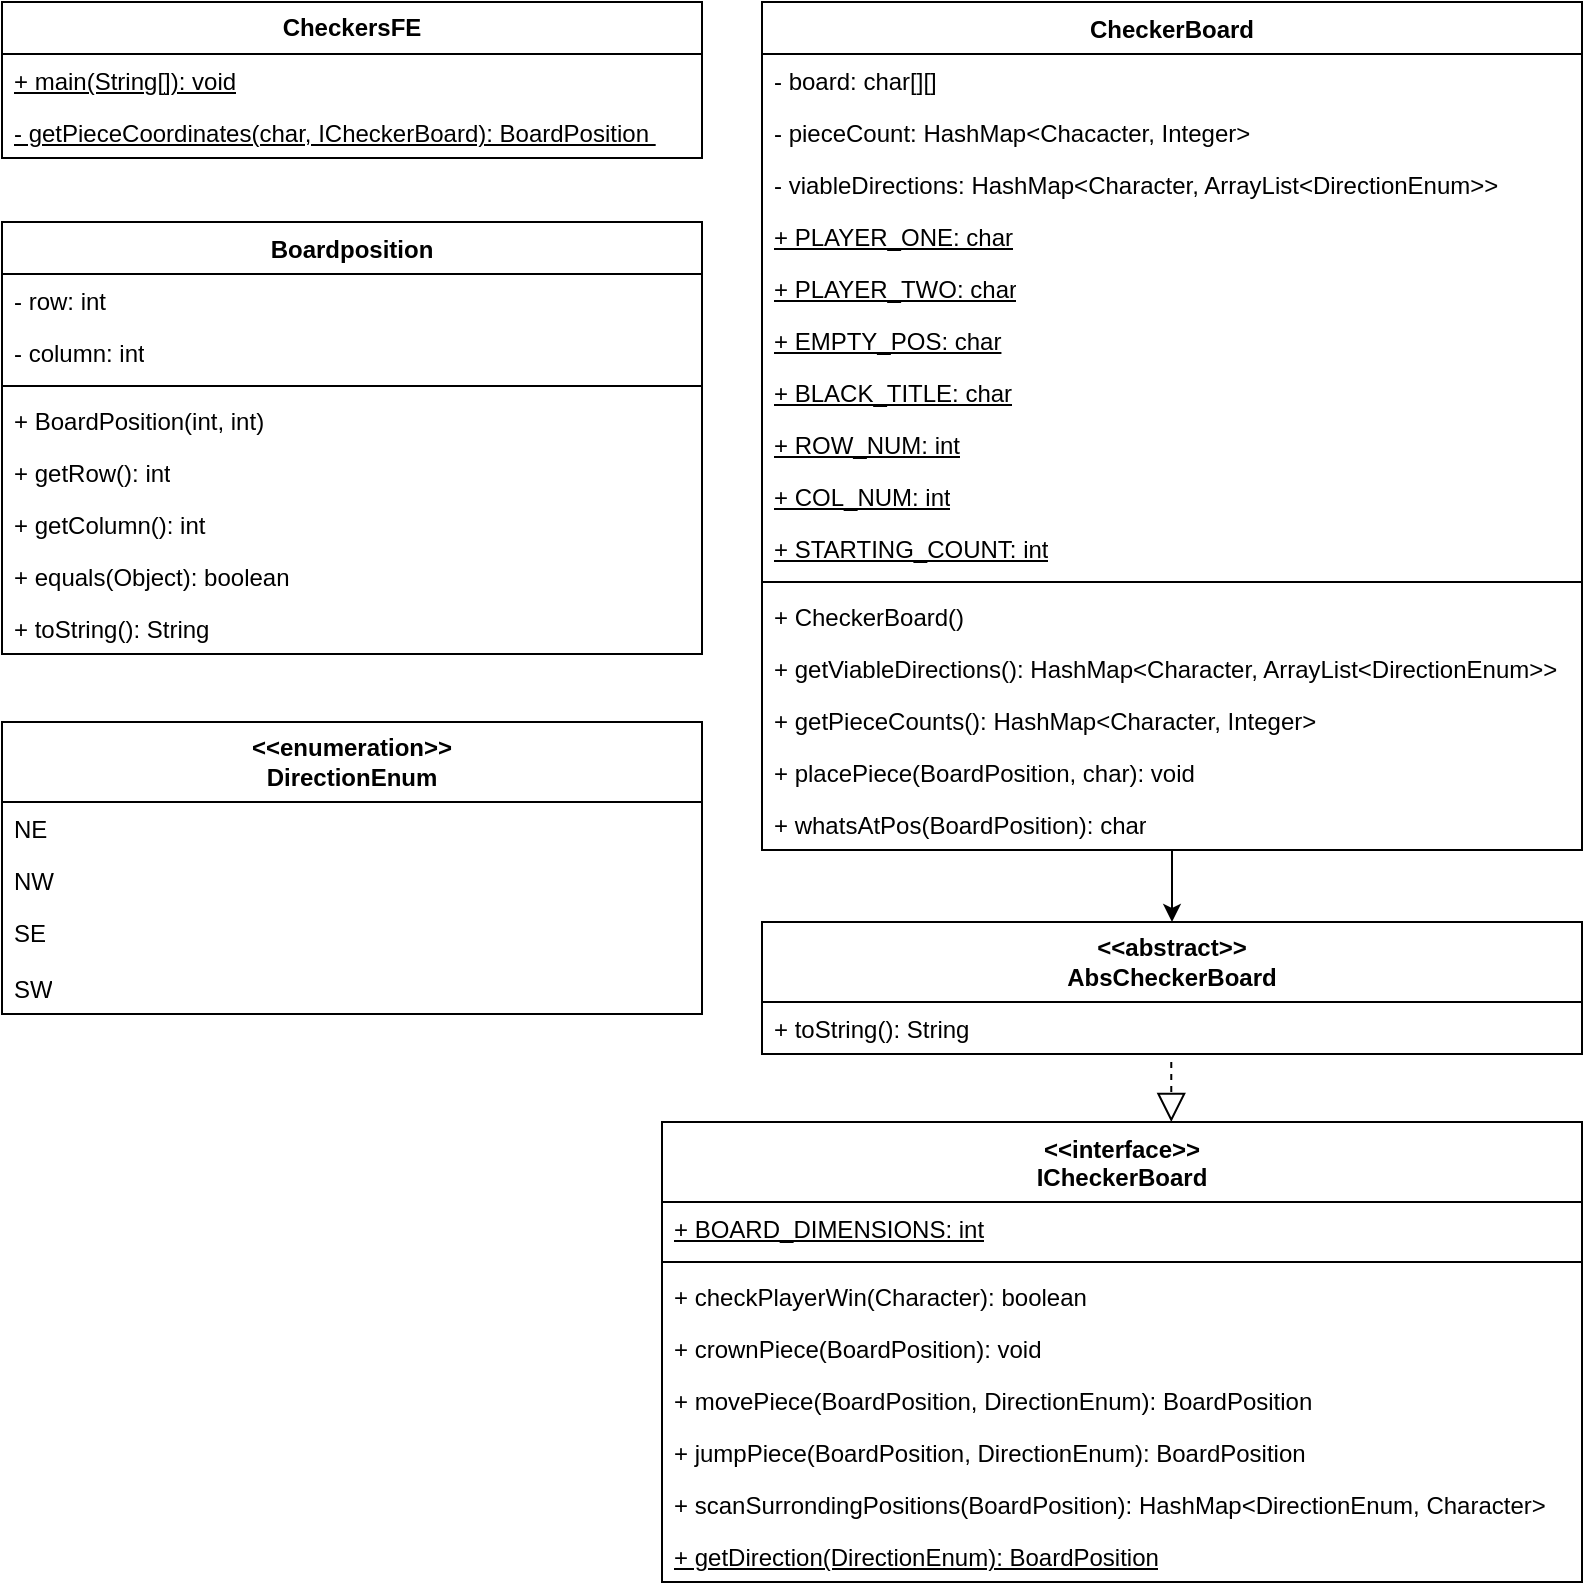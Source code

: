 <mxfile version="24.8.4">
  <diagram name="Page-1" id="tF7Xx8Heb68ew2JJg82L">
    <mxGraphModel dx="1437" dy="634" grid="1" gridSize="10" guides="1" tooltips="1" connect="1" arrows="1" fold="1" page="1" pageScale="1" pageWidth="850" pageHeight="1100" math="0" shadow="0">
      <root>
        <mxCell id="0" />
        <mxCell id="1" parent="0" />
        <mxCell id="bXluHikTm--plQ4h3NxE-1" value="Boardposition" style="swimlane;fontStyle=1;align=center;verticalAlign=top;childLayout=stackLayout;horizontal=1;startSize=26;horizontalStack=0;resizeParent=1;resizeParentMax=0;resizeLast=0;collapsible=1;marginBottom=0;whiteSpace=wrap;html=1;" parent="1" vertex="1">
          <mxGeometry x="40" y="150" width="350" height="216" as="geometry" />
        </mxCell>
        <mxCell id="bXluHikTm--plQ4h3NxE-2" value="- row: int" style="text;strokeColor=none;fillColor=none;align=left;verticalAlign=top;spacingLeft=4;spacingRight=4;overflow=hidden;rotatable=0;points=[[0,0.5],[1,0.5]];portConstraint=eastwest;whiteSpace=wrap;html=1;" parent="bXluHikTm--plQ4h3NxE-1" vertex="1">
          <mxGeometry y="26" width="350" height="26" as="geometry" />
        </mxCell>
        <mxCell id="bXluHikTm--plQ4h3NxE-3" value="- column: int" style="text;strokeColor=none;fillColor=none;align=left;verticalAlign=top;spacingLeft=4;spacingRight=4;overflow=hidden;rotatable=0;points=[[0,0.5],[1,0.5]];portConstraint=eastwest;whiteSpace=wrap;html=1;" parent="bXluHikTm--plQ4h3NxE-1" vertex="1">
          <mxGeometry y="52" width="350" height="26" as="geometry" />
        </mxCell>
        <mxCell id="bXluHikTm--plQ4h3NxE-4" value="" style="line;strokeWidth=1;fillColor=none;align=left;verticalAlign=middle;spacingTop=-1;spacingLeft=3;spacingRight=3;rotatable=0;labelPosition=right;points=[];portConstraint=eastwest;strokeColor=inherit;" parent="bXluHikTm--plQ4h3NxE-1" vertex="1">
          <mxGeometry y="78" width="350" height="8" as="geometry" />
        </mxCell>
        <mxCell id="bXluHikTm--plQ4h3NxE-5" value="+ BoardPosition(int, int)" style="text;strokeColor=none;fillColor=none;align=left;verticalAlign=top;spacingLeft=4;spacingRight=4;overflow=hidden;rotatable=0;points=[[0,0.5],[1,0.5]];portConstraint=eastwest;whiteSpace=wrap;html=1;" parent="bXluHikTm--plQ4h3NxE-1" vertex="1">
          <mxGeometry y="86" width="350" height="26" as="geometry" />
        </mxCell>
        <mxCell id="bXluHikTm--plQ4h3NxE-6" value="+ getRow(): int" style="text;strokeColor=none;fillColor=none;align=left;verticalAlign=top;spacingLeft=4;spacingRight=4;overflow=hidden;rotatable=0;points=[[0,0.5],[1,0.5]];portConstraint=eastwest;whiteSpace=wrap;html=1;" parent="bXluHikTm--plQ4h3NxE-1" vertex="1">
          <mxGeometry y="112" width="350" height="26" as="geometry" />
        </mxCell>
        <mxCell id="bXluHikTm--plQ4h3NxE-7" value="+ getColumn(): int" style="text;strokeColor=none;fillColor=none;align=left;verticalAlign=top;spacingLeft=4;spacingRight=4;overflow=hidden;rotatable=0;points=[[0,0.5],[1,0.5]];portConstraint=eastwest;whiteSpace=wrap;html=1;" parent="bXluHikTm--plQ4h3NxE-1" vertex="1">
          <mxGeometry y="138" width="350" height="26" as="geometry" />
        </mxCell>
        <mxCell id="bXluHikTm--plQ4h3NxE-8" value="+ equals(Object): boolean" style="text;strokeColor=none;fillColor=none;align=left;verticalAlign=top;spacingLeft=4;spacingRight=4;overflow=hidden;rotatable=0;points=[[0,0.5],[1,0.5]];portConstraint=eastwest;whiteSpace=wrap;html=1;" parent="bXluHikTm--plQ4h3NxE-1" vertex="1">
          <mxGeometry y="164" width="350" height="26" as="geometry" />
        </mxCell>
        <mxCell id="bXluHikTm--plQ4h3NxE-9" value="+ toString(): String" style="text;strokeColor=none;fillColor=none;align=left;verticalAlign=top;spacingLeft=4;spacingRight=4;overflow=hidden;rotatable=0;points=[[0,0.5],[1,0.5]];portConstraint=eastwest;whiteSpace=wrap;html=1;" parent="bXluHikTm--plQ4h3NxE-1" vertex="1">
          <mxGeometry y="190" width="350" height="26" as="geometry" />
        </mxCell>
        <mxCell id="bXluHikTm--plQ4h3NxE-11" value="&lt;b&gt;CheckersFE&lt;/b&gt;" style="swimlane;fontStyle=0;childLayout=stackLayout;horizontal=1;startSize=26;fillColor=none;horizontalStack=0;resizeParent=1;resizeParentMax=0;resizeLast=0;collapsible=1;marginBottom=0;whiteSpace=wrap;html=1;" parent="1" vertex="1">
          <mxGeometry x="40" y="40" width="350" height="78" as="geometry" />
        </mxCell>
        <mxCell id="bXluHikTm--plQ4h3NxE-12" value="&lt;u&gt;+ main(String[]): void&lt;/u&gt;" style="text;strokeColor=none;fillColor=none;align=left;verticalAlign=top;spacingLeft=4;spacingRight=4;overflow=hidden;rotatable=0;points=[[0,0.5],[1,0.5]];portConstraint=eastwest;whiteSpace=wrap;html=1;" parent="bXluHikTm--plQ4h3NxE-11" vertex="1">
          <mxGeometry y="26" width="350" height="26" as="geometry" />
        </mxCell>
        <mxCell id="ccsVIfSfiIYpTJbSysXi-1" value="- getPieceCoordinates(char, ICheckerBoard): BoardPosition&amp;nbsp;" style="text;strokeColor=none;fillColor=none;align=left;verticalAlign=top;spacingLeft=4;spacingRight=4;overflow=hidden;rotatable=0;points=[[0,0.5],[1,0.5]];portConstraint=eastwest;whiteSpace=wrap;html=1;fontStyle=4" vertex="1" parent="bXluHikTm--plQ4h3NxE-11">
          <mxGeometry y="52" width="350" height="26" as="geometry" />
        </mxCell>
        <mxCell id="bXluHikTm--plQ4h3NxE-13" value="&lt;b&gt;&amp;lt;&amp;lt;enumeration&amp;gt;&amp;gt;&lt;/b&gt;&lt;div&gt;&lt;b&gt;DirectionEnum&lt;/b&gt;&lt;/div&gt;" style="swimlane;fontStyle=0;childLayout=stackLayout;horizontal=1;startSize=40;fillColor=none;horizontalStack=0;resizeParent=1;resizeParentMax=0;resizeLast=0;collapsible=1;marginBottom=0;whiteSpace=wrap;html=1;" parent="1" vertex="1">
          <mxGeometry x="40" y="400" width="350" height="146" as="geometry" />
        </mxCell>
        <mxCell id="bXluHikTm--plQ4h3NxE-14" value="NE" style="text;strokeColor=none;fillColor=none;align=left;verticalAlign=top;spacingLeft=4;spacingRight=4;overflow=hidden;rotatable=0;points=[[0,0.5],[1,0.5]];portConstraint=eastwest;whiteSpace=wrap;html=1;" parent="bXluHikTm--plQ4h3NxE-13" vertex="1">
          <mxGeometry y="40" width="350" height="26" as="geometry" />
        </mxCell>
        <mxCell id="bXluHikTm--plQ4h3NxE-15" value="NW" style="text;strokeColor=none;fillColor=none;align=left;verticalAlign=top;spacingLeft=4;spacingRight=4;overflow=hidden;rotatable=0;points=[[0,0.5],[1,0.5]];portConstraint=eastwest;whiteSpace=wrap;html=1;" parent="bXluHikTm--plQ4h3NxE-13" vertex="1">
          <mxGeometry y="66" width="350" height="26" as="geometry" />
        </mxCell>
        <mxCell id="bXluHikTm--plQ4h3NxE-16" value="SE" style="text;strokeColor=none;fillColor=none;align=left;verticalAlign=top;spacingLeft=4;spacingRight=4;overflow=hidden;rotatable=0;points=[[0,0.5],[1,0.5]];portConstraint=eastwest;whiteSpace=wrap;html=1;" parent="bXluHikTm--plQ4h3NxE-13" vertex="1">
          <mxGeometry y="92" width="350" height="28" as="geometry" />
        </mxCell>
        <mxCell id="bXluHikTm--plQ4h3NxE-17" value="SW" style="text;strokeColor=none;fillColor=none;align=left;verticalAlign=top;spacingLeft=4;spacingRight=4;overflow=hidden;rotatable=0;points=[[0,0.5],[1,0.5]];portConstraint=eastwest;whiteSpace=wrap;html=1;" parent="bXluHikTm--plQ4h3NxE-13" vertex="1">
          <mxGeometry y="120" width="350" height="26" as="geometry" />
        </mxCell>
        <mxCell id="bXluHikTm--plQ4h3NxE-18" value="&lt;div&gt;&lt;b&gt;&amp;lt;&amp;lt;abstract&amp;gt;&amp;gt;&lt;/b&gt;&lt;/div&gt;&lt;b&gt;AbsCheckerBoard&lt;/b&gt;" style="swimlane;fontStyle=0;childLayout=stackLayout;horizontal=1;startSize=40;fillColor=none;horizontalStack=0;resizeParent=1;resizeParentMax=0;resizeLast=0;collapsible=1;marginBottom=0;whiteSpace=wrap;html=1;" parent="1" vertex="1">
          <mxGeometry x="420" y="500" width="410" height="66" as="geometry" />
        </mxCell>
        <mxCell id="bXluHikTm--plQ4h3NxE-19" value="+ toString(): String" style="text;strokeColor=none;fillColor=none;align=left;verticalAlign=top;spacingLeft=4;spacingRight=4;overflow=hidden;rotatable=0;points=[[0,0.5],[1,0.5]];portConstraint=eastwest;whiteSpace=wrap;html=1;" parent="bXluHikTm--plQ4h3NxE-18" vertex="1">
          <mxGeometry y="40" width="410" height="26" as="geometry" />
        </mxCell>
        <mxCell id="bXluHikTm--plQ4h3NxE-21" value="CheckerBoard" style="swimlane;fontStyle=1;align=center;verticalAlign=top;childLayout=stackLayout;horizontal=1;startSize=26;horizontalStack=0;resizeParent=1;resizeParentMax=0;resizeLast=0;collapsible=1;marginBottom=0;whiteSpace=wrap;html=1;" parent="1" vertex="1">
          <mxGeometry x="420" y="40" width="410" height="424" as="geometry" />
        </mxCell>
        <mxCell id="bXluHikTm--plQ4h3NxE-22" value="- board: char[][]" style="text;strokeColor=none;fillColor=none;align=left;verticalAlign=top;spacingLeft=4;spacingRight=4;overflow=hidden;rotatable=0;points=[[0,0.5],[1,0.5]];portConstraint=eastwest;whiteSpace=wrap;html=1;" parent="bXluHikTm--plQ4h3NxE-21" vertex="1">
          <mxGeometry y="26" width="410" height="26" as="geometry" />
        </mxCell>
        <mxCell id="bXluHikTm--plQ4h3NxE-23" value="- pieceCount: HashMap&amp;lt;Chacacter, Integer&amp;gt;" style="text;strokeColor=none;fillColor=none;align=left;verticalAlign=top;spacingLeft=4;spacingRight=4;overflow=hidden;rotatable=0;points=[[0,0.5],[1,0.5]];portConstraint=eastwest;whiteSpace=wrap;html=1;" parent="bXluHikTm--plQ4h3NxE-21" vertex="1">
          <mxGeometry y="52" width="410" height="26" as="geometry" />
        </mxCell>
        <mxCell id="bXluHikTm--plQ4h3NxE-24" value="- viableDirections: HashMap&amp;lt;Character, ArrayList&amp;lt;DirectionEnum&amp;gt;&amp;gt;" style="text;strokeColor=none;fillColor=none;align=left;verticalAlign=top;spacingLeft=4;spacingRight=4;overflow=hidden;rotatable=0;points=[[0,0.5],[1,0.5]];portConstraint=eastwest;whiteSpace=wrap;html=1;" parent="bXluHikTm--plQ4h3NxE-21" vertex="1">
          <mxGeometry y="78" width="410" height="26" as="geometry" />
        </mxCell>
        <mxCell id="bXluHikTm--plQ4h3NxE-25" value="&lt;u&gt;+ PLAYER_ONE: char&lt;/u&gt;" style="text;strokeColor=none;fillColor=none;align=left;verticalAlign=top;spacingLeft=4;spacingRight=4;overflow=hidden;rotatable=0;points=[[0,0.5],[1,0.5]];portConstraint=eastwest;whiteSpace=wrap;html=1;" parent="bXluHikTm--plQ4h3NxE-21" vertex="1">
          <mxGeometry y="104" width="410" height="26" as="geometry" />
        </mxCell>
        <mxCell id="bXluHikTm--plQ4h3NxE-26" value="+ PLAYER_TWO: char" style="text;strokeColor=none;fillColor=none;align=left;verticalAlign=top;spacingLeft=4;spacingRight=4;overflow=hidden;rotatable=0;points=[[0,0.5],[1,0.5]];portConstraint=eastwest;whiteSpace=wrap;html=1;fontStyle=4" parent="bXluHikTm--plQ4h3NxE-21" vertex="1">
          <mxGeometry y="130" width="410" height="26" as="geometry" />
        </mxCell>
        <mxCell id="bXluHikTm--plQ4h3NxE-27" value="+ EMPTY_POS: char" style="text;strokeColor=none;fillColor=none;align=left;verticalAlign=top;spacingLeft=4;spacingRight=4;overflow=hidden;rotatable=0;points=[[0,0.5],[1,0.5]];portConstraint=eastwest;whiteSpace=wrap;html=1;fontStyle=4" parent="bXluHikTm--plQ4h3NxE-21" vertex="1">
          <mxGeometry y="156" width="410" height="26" as="geometry" />
        </mxCell>
        <mxCell id="bXluHikTm--plQ4h3NxE-28" value="+ BLACK_TITLE: char" style="text;strokeColor=none;fillColor=none;align=left;verticalAlign=top;spacingLeft=4;spacingRight=4;overflow=hidden;rotatable=0;points=[[0,0.5],[1,0.5]];portConstraint=eastwest;whiteSpace=wrap;html=1;fontStyle=4" parent="bXluHikTm--plQ4h3NxE-21" vertex="1">
          <mxGeometry y="182" width="410" height="26" as="geometry" />
        </mxCell>
        <mxCell id="bXluHikTm--plQ4h3NxE-29" value="+ ROW_NUM: int" style="text;strokeColor=none;fillColor=none;align=left;verticalAlign=top;spacingLeft=4;spacingRight=4;overflow=hidden;rotatable=0;points=[[0,0.5],[1,0.5]];portConstraint=eastwest;whiteSpace=wrap;html=1;fontStyle=4" parent="bXluHikTm--plQ4h3NxE-21" vertex="1">
          <mxGeometry y="208" width="410" height="26" as="geometry" />
        </mxCell>
        <mxCell id="bXluHikTm--plQ4h3NxE-30" value="+ COL_NUM: int" style="text;strokeColor=none;fillColor=none;align=left;verticalAlign=top;spacingLeft=4;spacingRight=4;overflow=hidden;rotatable=0;points=[[0,0.5],[1,0.5]];portConstraint=eastwest;whiteSpace=wrap;html=1;fontStyle=4" parent="bXluHikTm--plQ4h3NxE-21" vertex="1">
          <mxGeometry y="234" width="410" height="26" as="geometry" />
        </mxCell>
        <mxCell id="bXluHikTm--plQ4h3NxE-31" value="+ STARTING_COUNT: int" style="text;strokeColor=none;fillColor=none;align=left;verticalAlign=top;spacingLeft=4;spacingRight=4;overflow=hidden;rotatable=0;points=[[0,0.5],[1,0.5]];portConstraint=eastwest;whiteSpace=wrap;html=1;fontStyle=4" parent="bXluHikTm--plQ4h3NxE-21" vertex="1">
          <mxGeometry y="260" width="410" height="26" as="geometry" />
        </mxCell>
        <mxCell id="bXluHikTm--plQ4h3NxE-32" value="" style="line;strokeWidth=1;fillColor=none;align=left;verticalAlign=middle;spacingTop=-1;spacingLeft=3;spacingRight=3;rotatable=0;labelPosition=right;points=[];portConstraint=eastwest;strokeColor=inherit;" parent="bXluHikTm--plQ4h3NxE-21" vertex="1">
          <mxGeometry y="286" width="410" height="8" as="geometry" />
        </mxCell>
        <mxCell id="bXluHikTm--plQ4h3NxE-33" value="+ CheckerBoard()" style="text;strokeColor=none;fillColor=none;align=left;verticalAlign=top;spacingLeft=4;spacingRight=4;overflow=hidden;rotatable=0;points=[[0,0.5],[1,0.5]];portConstraint=eastwest;whiteSpace=wrap;html=1;" parent="bXluHikTm--plQ4h3NxE-21" vertex="1">
          <mxGeometry y="294" width="410" height="26" as="geometry" />
        </mxCell>
        <mxCell id="bXluHikTm--plQ4h3NxE-34" value="+ getViableDirections(): HashMap&amp;lt;Character, ArrayList&amp;lt;DirectionEnum&amp;gt;&amp;gt;" style="text;strokeColor=none;fillColor=none;align=left;verticalAlign=top;spacingLeft=4;spacingRight=4;overflow=hidden;rotatable=0;points=[[0,0.5],[1,0.5]];portConstraint=eastwest;whiteSpace=wrap;html=1;" parent="bXluHikTm--plQ4h3NxE-21" vertex="1">
          <mxGeometry y="320" width="410" height="26" as="geometry" />
        </mxCell>
        <mxCell id="bXluHikTm--plQ4h3NxE-35" value="+ getPieceCounts(): HashMap&amp;lt;Character, Integer&amp;gt;" style="text;strokeColor=none;fillColor=none;align=left;verticalAlign=top;spacingLeft=4;spacingRight=4;overflow=hidden;rotatable=0;points=[[0,0.5],[1,0.5]];portConstraint=eastwest;whiteSpace=wrap;html=1;" parent="bXluHikTm--plQ4h3NxE-21" vertex="1">
          <mxGeometry y="346" width="410" height="26" as="geometry" />
        </mxCell>
        <mxCell id="bXluHikTm--plQ4h3NxE-36" value="+ placePiece(BoardPosition, char): void" style="text;strokeColor=none;fillColor=none;align=left;verticalAlign=top;spacingLeft=4;spacingRight=4;overflow=hidden;rotatable=0;points=[[0,0.5],[1,0.5]];portConstraint=eastwest;whiteSpace=wrap;html=1;" parent="bXluHikTm--plQ4h3NxE-21" vertex="1">
          <mxGeometry y="372" width="410" height="26" as="geometry" />
        </mxCell>
        <mxCell id="bXluHikTm--plQ4h3NxE-37" value="+ whatsAtPos(BoardPosition): char" style="text;strokeColor=none;fillColor=none;align=left;verticalAlign=top;spacingLeft=4;spacingRight=4;overflow=hidden;rotatable=0;points=[[0,0.5],[1,0.5]];portConstraint=eastwest;whiteSpace=wrap;html=1;" parent="bXluHikTm--plQ4h3NxE-21" vertex="1">
          <mxGeometry y="398" width="410" height="26" as="geometry" />
        </mxCell>
        <mxCell id="bXluHikTm--plQ4h3NxE-38" value="&amp;lt;&amp;lt;interface&amp;gt;&amp;gt;&lt;div&gt;ICheckerBoard&lt;/div&gt;" style="swimlane;fontStyle=1;align=center;verticalAlign=top;childLayout=stackLayout;horizontal=1;startSize=40;horizontalStack=0;resizeParent=1;resizeParentMax=0;resizeLast=0;collapsible=1;marginBottom=0;whiteSpace=wrap;html=1;" parent="1" vertex="1">
          <mxGeometry x="370" y="600" width="460" height="230" as="geometry" />
        </mxCell>
        <mxCell id="bXluHikTm--plQ4h3NxE-39" value="&lt;u&gt;+ BOARD_DIMENSIONS: int&lt;/u&gt;" style="text;strokeColor=none;fillColor=none;align=left;verticalAlign=top;spacingLeft=4;spacingRight=4;overflow=hidden;rotatable=0;points=[[0,0.5],[1,0.5]];portConstraint=eastwest;whiteSpace=wrap;html=1;" parent="bXluHikTm--plQ4h3NxE-38" vertex="1">
          <mxGeometry y="40" width="460" height="26" as="geometry" />
        </mxCell>
        <mxCell id="bXluHikTm--plQ4h3NxE-40" value="" style="line;strokeWidth=1;fillColor=none;align=left;verticalAlign=middle;spacingTop=-1;spacingLeft=3;spacingRight=3;rotatable=0;labelPosition=right;points=[];portConstraint=eastwest;strokeColor=inherit;" parent="bXluHikTm--plQ4h3NxE-38" vertex="1">
          <mxGeometry y="66" width="460" height="8" as="geometry" />
        </mxCell>
        <mxCell id="bXluHikTm--plQ4h3NxE-41" value="+ checkPlayerWin(Character): boolean" style="text;strokeColor=none;fillColor=none;align=left;verticalAlign=top;spacingLeft=4;spacingRight=4;overflow=hidden;rotatable=0;points=[[0,0.5],[1,0.5]];portConstraint=eastwest;whiteSpace=wrap;html=1;" parent="bXluHikTm--plQ4h3NxE-38" vertex="1">
          <mxGeometry y="74" width="460" height="26" as="geometry" />
        </mxCell>
        <mxCell id="bXluHikTm--plQ4h3NxE-42" value="+ crownPiece(BoardPosition): void" style="text;strokeColor=none;fillColor=none;align=left;verticalAlign=top;spacingLeft=4;spacingRight=4;overflow=hidden;rotatable=0;points=[[0,0.5],[1,0.5]];portConstraint=eastwest;whiteSpace=wrap;html=1;" parent="bXluHikTm--plQ4h3NxE-38" vertex="1">
          <mxGeometry y="100" width="460" height="26" as="geometry" />
        </mxCell>
        <mxCell id="bXluHikTm--plQ4h3NxE-43" value="+ movePiece(BoardPosition, DirectionEnum): BoardPosition" style="text;strokeColor=none;fillColor=none;align=left;verticalAlign=top;spacingLeft=4;spacingRight=4;overflow=hidden;rotatable=0;points=[[0,0.5],[1,0.5]];portConstraint=eastwest;whiteSpace=wrap;html=1;" parent="bXluHikTm--plQ4h3NxE-38" vertex="1">
          <mxGeometry y="126" width="460" height="26" as="geometry" />
        </mxCell>
        <mxCell id="bXluHikTm--plQ4h3NxE-44" value="+ jumpPiece(BoardPosition, DirectionEnum): BoardPosition" style="text;strokeColor=none;fillColor=none;align=left;verticalAlign=top;spacingLeft=4;spacingRight=4;overflow=hidden;rotatable=0;points=[[0,0.5],[1,0.5]];portConstraint=eastwest;whiteSpace=wrap;html=1;" parent="bXluHikTm--plQ4h3NxE-38" vertex="1">
          <mxGeometry y="152" width="460" height="26" as="geometry" />
        </mxCell>
        <mxCell id="bXluHikTm--plQ4h3NxE-45" value="+ scanSurrondingPositions(BoardPosition): HashMap&amp;lt;DirectionEnum, Character&amp;gt;" style="text;strokeColor=none;fillColor=none;align=left;verticalAlign=top;spacingLeft=4;spacingRight=4;overflow=hidden;rotatable=0;points=[[0,0.5],[1,0.5]];portConstraint=eastwest;whiteSpace=wrap;html=1;" parent="bXluHikTm--plQ4h3NxE-38" vertex="1">
          <mxGeometry y="178" width="460" height="26" as="geometry" />
        </mxCell>
        <mxCell id="bXluHikTm--plQ4h3NxE-46" value="&lt;u&gt;+ getDirection(DirectionEnum): BoardPosition&lt;/u&gt;" style="text;strokeColor=none;fillColor=none;align=left;verticalAlign=top;spacingLeft=4;spacingRight=4;overflow=hidden;rotatable=0;points=[[0,0.5],[1,0.5]];portConstraint=eastwest;whiteSpace=wrap;html=1;" parent="bXluHikTm--plQ4h3NxE-38" vertex="1">
          <mxGeometry y="204" width="460" height="26" as="geometry" />
        </mxCell>
        <mxCell id="ccsVIfSfiIYpTJbSysXi-3" style="edgeStyle=orthogonalEdgeStyle;rounded=0;orthogonalLoop=1;jettySize=auto;html=1;entryX=0.5;entryY=0;entryDx=0;entryDy=0;" edge="1" parent="1" source="bXluHikTm--plQ4h3NxE-21" target="bXluHikTm--plQ4h3NxE-18">
          <mxGeometry relative="1" as="geometry">
            <mxPoint x="662" y="488" as="targetPoint" />
          </mxGeometry>
        </mxCell>
        <mxCell id="ccsVIfSfiIYpTJbSysXi-8" value="" style="endArrow=block;dashed=1;endFill=0;endSize=12;html=1;rounded=0;entryX=0.5;entryY=0;entryDx=0;entryDy=0;" edge="1" parent="1">
          <mxGeometry width="160" relative="1" as="geometry">
            <mxPoint x="624.64" y="570" as="sourcePoint" />
            <mxPoint x="624.64" y="600" as="targetPoint" />
          </mxGeometry>
        </mxCell>
      </root>
    </mxGraphModel>
  </diagram>
</mxfile>

